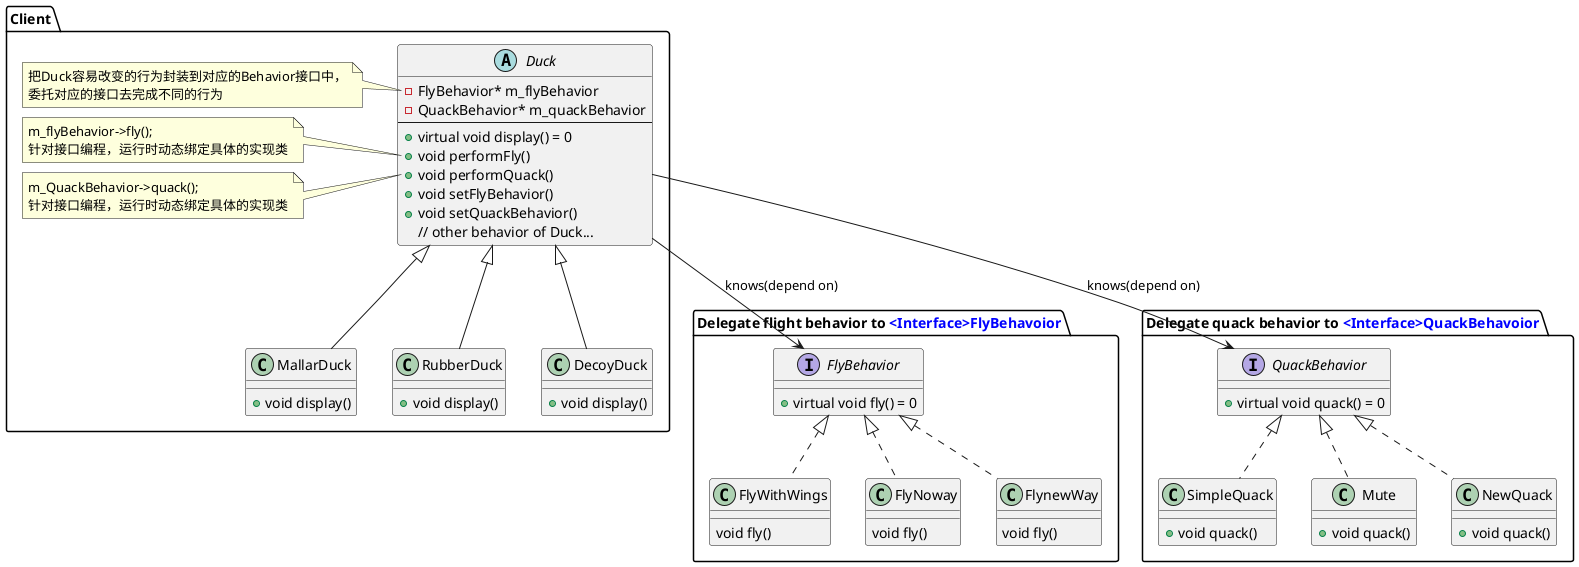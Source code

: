 @startuml Strategy Pattern

package "Client"{
Abstract class Duck
{
    - FlyBehavior* m_flyBehavior
    - QuackBehavior* m_quackBehavior
    --
    + virtual void display() = 0
    + void performFly()
    + void performQuack()
    + void setFlyBehavior()
    + void setQuackBehavior()
    // other behavior of Duck...
}
note left of Duck::m_flyBehavior
把Duck容易改变的行为封装到对应的Behavior接口中，
委托对应的接口去完成不同的行为
end note

note left of Duck::performFly
m_flyBehavior->fly();  
针对接口编程，运行时动态绑定具体的实现类
end note

note left of Duck::performQuack
m_QuackBehavior->quack();  
针对接口编程，运行时动态绑定具体的实现类
end note

class MallarDuck extends Duck{
    +void display()
}

class RubberDuck extends Duck{
    +void display()
}
class DecoyDuck extends Duck{
    +void display()
}
}
package "Delegate flight behavior to <color:blue><Interface>FlyBehavoior" {
Duck -->FlyBehavior: knows(depend on)
interface FlyBehavior{
    + virtual void fly() = 0
}


class FlyWithWings implements FlyBehavior{
    void fly()
}
class FlyNoway implements FlyBehavior{
    void fly()
}
class FlynewWay implements FlyBehavior{
    void fly()
}
}

package "Delegate quack behavior to <color:blue><Interface>QuackBehavoior"{
Duck -->QuackBehavior: knows(depend on)

interface QuackBehavior{
    + virtual void quack() = 0
}
class SimpleQuack implements QuackBehavior{
    + void quack()
}
class Mute implements QuackBehavior{
    + void quack()
}
class NewQuack implements QuackBehavior{
    + void quack()
}
}
@enduml

